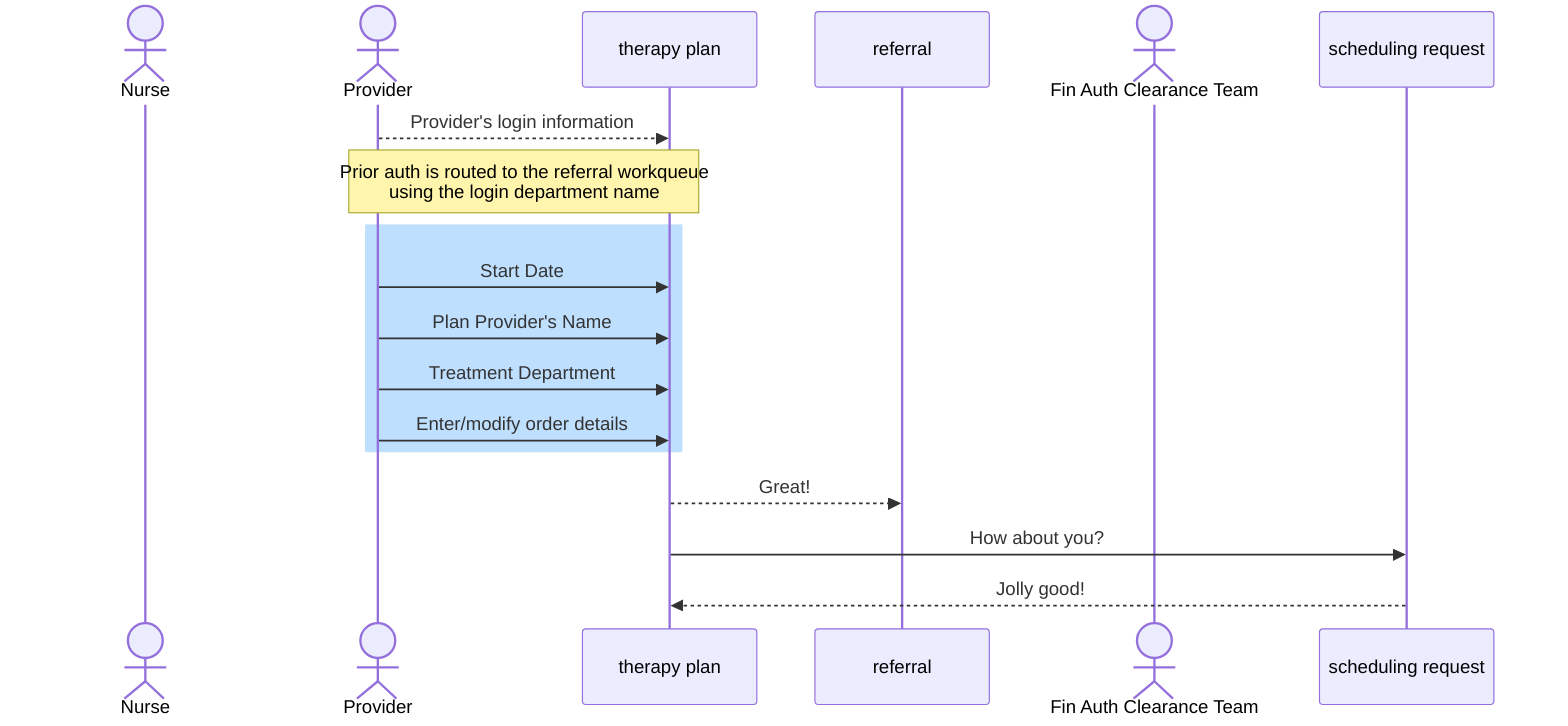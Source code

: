 sequenceDiagram
    
    actor Nurse
    actor Provider
    participant therapy plan
    participant referral
    actor Fin Auth Clearance Team
    participant scheduling request



    Provider-->>therapy plan : Provider's login information
    Note over Provider,therapy plan: Prior auth is routed to the referral workqueue<br> using the login department name
    rect rgb(191, 223, 255)    
        Provider->>therapy plan : Start Date
        Provider->>therapy plan : Plan Provider's Name
        Provider->>therapy plan : Treatment Department
        Provider->>therapy plan : Enter/modify order details
    end


   
    therapy plan -->>referral: Great!
    therapy plan ->>scheduling request: How about you?
    scheduling request-->>therapy plan : Jolly good!